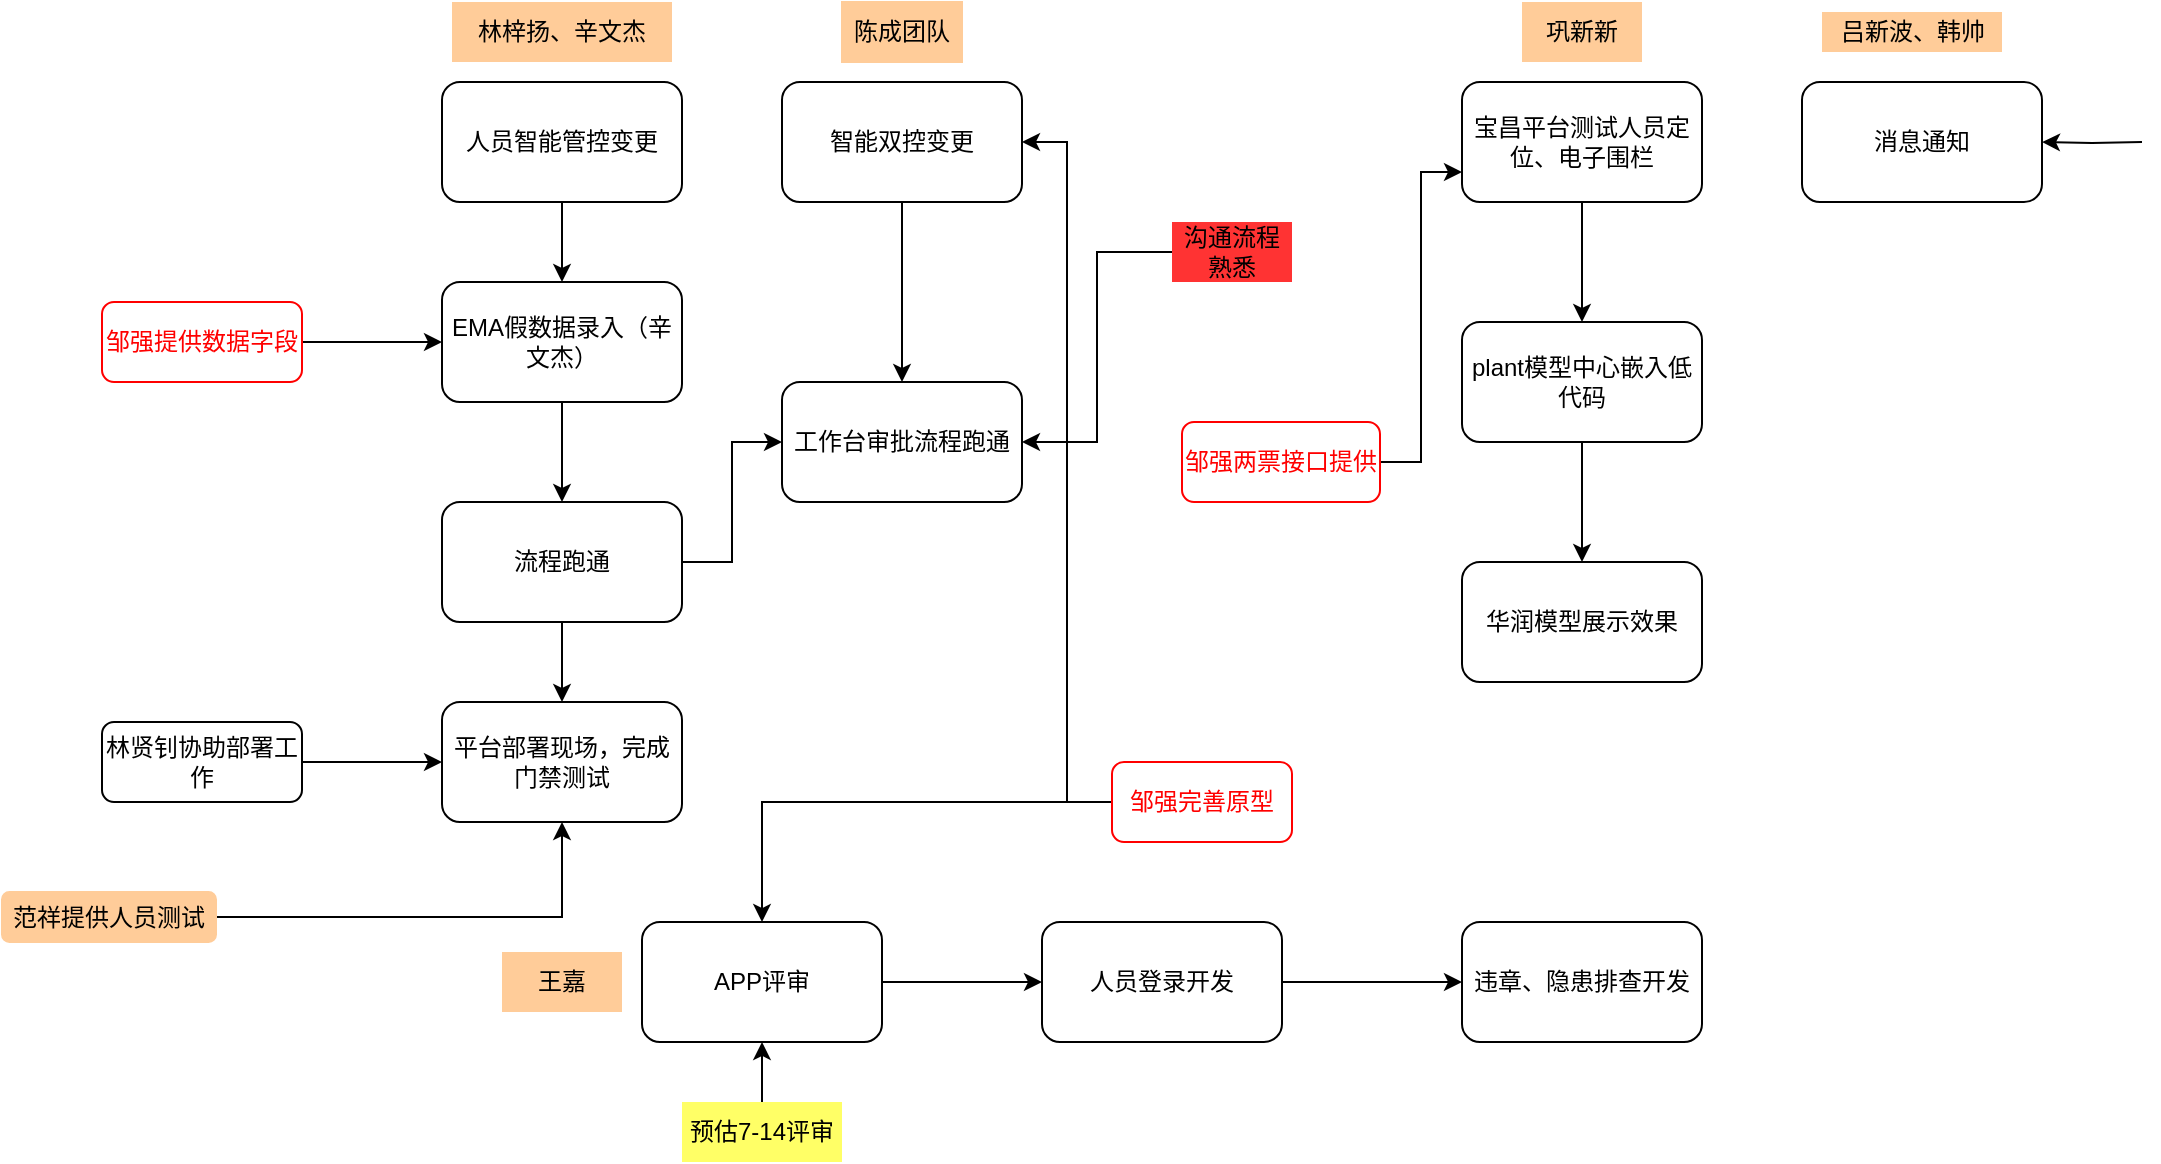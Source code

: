 <mxfile version="17.2.1" type="github">
  <diagram id="lrBe2s1Y0-TZEhEflH6y" name="第 1 页">
    <mxGraphModel dx="2489" dy="732" grid="1" gridSize="10" guides="1" tooltips="1" connect="1" arrows="1" fold="1" page="1" pageScale="1" pageWidth="827" pageHeight="1169" math="0" shadow="0">
      <root>
        <mxCell id="0" />
        <mxCell id="1" parent="0" />
        <mxCell id="8PWxZ2ZOjzzuAVCmJEXS-1" style="edgeStyle=orthogonalEdgeStyle;rounded=0;orthogonalLoop=1;jettySize=auto;html=1;entryX=0.5;entryY=0;entryDx=0;entryDy=0;" edge="1" parent="1" source="8PWxZ2ZOjzzuAVCmJEXS-2" target="8PWxZ2ZOjzzuAVCmJEXS-4">
          <mxGeometry relative="1" as="geometry" />
        </mxCell>
        <mxCell id="8PWxZ2ZOjzzuAVCmJEXS-2" value="人员智能管控变更" style="rounded=1;whiteSpace=wrap;html=1;" vertex="1" parent="1">
          <mxGeometry x="-180" y="110" width="120" height="60" as="geometry" />
        </mxCell>
        <mxCell id="8PWxZ2ZOjzzuAVCmJEXS-3" value="" style="edgeStyle=orthogonalEdgeStyle;rounded=0;orthogonalLoop=1;jettySize=auto;html=1;" edge="1" parent="1" source="8PWxZ2ZOjzzuAVCmJEXS-4" target="8PWxZ2ZOjzzuAVCmJEXS-10">
          <mxGeometry relative="1" as="geometry" />
        </mxCell>
        <mxCell id="8PWxZ2ZOjzzuAVCmJEXS-4" value="EMA假数据录入（辛文杰）" style="rounded=1;whiteSpace=wrap;html=1;" vertex="1" parent="1">
          <mxGeometry x="-180" y="210" width="120" height="60" as="geometry" />
        </mxCell>
        <mxCell id="8PWxZ2ZOjzzuAVCmJEXS-5" value="平台部署现场，完成门禁测试" style="rounded=1;whiteSpace=wrap;html=1;" vertex="1" parent="1">
          <mxGeometry x="-180" y="420" width="120" height="60" as="geometry" />
        </mxCell>
        <mxCell id="8PWxZ2ZOjzzuAVCmJEXS-6" style="edgeStyle=orthogonalEdgeStyle;rounded=0;orthogonalLoop=1;jettySize=auto;html=1;entryX=0.5;entryY=0;entryDx=0;entryDy=0;" edge="1" parent="1" source="8PWxZ2ZOjzzuAVCmJEXS-7" target="8PWxZ2ZOjzzuAVCmJEXS-12">
          <mxGeometry relative="1" as="geometry" />
        </mxCell>
        <mxCell id="8PWxZ2ZOjzzuAVCmJEXS-7" value="宝昌平台测试人员定位、电子围栏" style="rounded=1;whiteSpace=wrap;html=1;" vertex="1" parent="1">
          <mxGeometry x="330" y="110" width="120" height="60" as="geometry" />
        </mxCell>
        <mxCell id="8PWxZ2ZOjzzuAVCmJEXS-8" value="" style="edgeStyle=orthogonalEdgeStyle;rounded=0;orthogonalLoop=1;jettySize=auto;html=1;" edge="1" parent="1" source="8PWxZ2ZOjzzuAVCmJEXS-10" target="8PWxZ2ZOjzzuAVCmJEXS-5">
          <mxGeometry relative="1" as="geometry" />
        </mxCell>
        <mxCell id="8PWxZ2ZOjzzuAVCmJEXS-9" style="edgeStyle=orthogonalEdgeStyle;rounded=0;orthogonalLoop=1;jettySize=auto;html=1;entryX=0;entryY=0.5;entryDx=0;entryDy=0;" edge="1" parent="1" source="8PWxZ2ZOjzzuAVCmJEXS-10" target="8PWxZ2ZOjzzuAVCmJEXS-16">
          <mxGeometry relative="1" as="geometry" />
        </mxCell>
        <mxCell id="8PWxZ2ZOjzzuAVCmJEXS-10" value="流程跑通" style="rounded=1;whiteSpace=wrap;html=1;" vertex="1" parent="1">
          <mxGeometry x="-180" y="320" width="120" height="60" as="geometry" />
        </mxCell>
        <mxCell id="8PWxZ2ZOjzzuAVCmJEXS-11" style="edgeStyle=orthogonalEdgeStyle;rounded=0;orthogonalLoop=1;jettySize=auto;html=1;entryX=0.5;entryY=0;entryDx=0;entryDy=0;" edge="1" parent="1" source="8PWxZ2ZOjzzuAVCmJEXS-12" target="8PWxZ2ZOjzzuAVCmJEXS-13">
          <mxGeometry relative="1" as="geometry" />
        </mxCell>
        <mxCell id="8PWxZ2ZOjzzuAVCmJEXS-12" value="plant模型中心嵌入低代码" style="rounded=1;whiteSpace=wrap;html=1;" vertex="1" parent="1">
          <mxGeometry x="330" y="230" width="120" height="60" as="geometry" />
        </mxCell>
        <mxCell id="8PWxZ2ZOjzzuAVCmJEXS-13" value="华润模型展示效果" style="rounded=1;whiteSpace=wrap;html=1;" vertex="1" parent="1">
          <mxGeometry x="330" y="350" width="120" height="60" as="geometry" />
        </mxCell>
        <mxCell id="8PWxZ2ZOjzzuAVCmJEXS-14" value="" style="edgeStyle=orthogonalEdgeStyle;rounded=0;orthogonalLoop=1;jettySize=auto;html=1;entryX=0.5;entryY=0;entryDx=0;entryDy=0;" edge="1" parent="1" source="8PWxZ2ZOjzzuAVCmJEXS-15" target="8PWxZ2ZOjzzuAVCmJEXS-16">
          <mxGeometry relative="1" as="geometry">
            <mxPoint x="80" y="230" as="targetPoint" />
          </mxGeometry>
        </mxCell>
        <mxCell id="8PWxZ2ZOjzzuAVCmJEXS-15" value="智能双控变更" style="rounded=1;whiteSpace=wrap;html=1;" vertex="1" parent="1">
          <mxGeometry x="-10" y="110" width="120" height="60" as="geometry" />
        </mxCell>
        <mxCell id="8PWxZ2ZOjzzuAVCmJEXS-16" value="工作台审批流程跑通" style="whiteSpace=wrap;html=1;rounded=1;" vertex="1" parent="1">
          <mxGeometry x="-10" y="260" width="120" height="60" as="geometry" />
        </mxCell>
        <mxCell id="8PWxZ2ZOjzzuAVCmJEXS-17" value="巩新新" style="text;html=1;strokeColor=none;fillColor=#FFCC99;align=center;verticalAlign=middle;whiteSpace=wrap;rounded=0;" vertex="1" parent="1">
          <mxGeometry x="360" y="70" width="60" height="30" as="geometry" />
        </mxCell>
        <mxCell id="8PWxZ2ZOjzzuAVCmJEXS-18" value="林梓扬、辛文杰" style="text;html=1;strokeColor=none;fillColor=#FFCC99;align=center;verticalAlign=middle;whiteSpace=wrap;rounded=0;shadow=0;" vertex="1" parent="1">
          <mxGeometry x="-175" y="70" width="110" height="30" as="geometry" />
        </mxCell>
        <mxCell id="8PWxZ2ZOjzzuAVCmJEXS-19" value="陈成团队" style="text;html=1;strokeColor=#FFCC99;fillColor=#FFCC99;align=center;verticalAlign=middle;whiteSpace=wrap;rounded=0;" vertex="1" parent="1">
          <mxGeometry x="20" y="70" width="60" height="30" as="geometry" />
        </mxCell>
        <mxCell id="8PWxZ2ZOjzzuAVCmJEXS-20" value="消息通知" style="rounded=1;whiteSpace=wrap;html=1;" vertex="1" parent="1">
          <mxGeometry x="500" y="110" width="120" height="60" as="geometry" />
        </mxCell>
        <mxCell id="8PWxZ2ZOjzzuAVCmJEXS-21" value="吕新波、韩帅" style="text;html=1;align=center;verticalAlign=middle;resizable=0;points=[];autosize=1;strokeColor=none;fillColor=#FFCC99;" vertex="1" parent="1">
          <mxGeometry x="510" y="75" width="90" height="20" as="geometry" />
        </mxCell>
        <mxCell id="8PWxZ2ZOjzzuAVCmJEXS-22" value="" style="edgeStyle=orthogonalEdgeStyle;rounded=0;orthogonalLoop=1;jettySize=auto;html=1;" edge="1" parent="1" source="8PWxZ2ZOjzzuAVCmJEXS-23" target="8PWxZ2ZOjzzuAVCmJEXS-26">
          <mxGeometry relative="1" as="geometry" />
        </mxCell>
        <mxCell id="8PWxZ2ZOjzzuAVCmJEXS-23" value="APP评审" style="rounded=1;whiteSpace=wrap;html=1;" vertex="1" parent="1">
          <mxGeometry x="-80" y="530" width="120" height="60" as="geometry" />
        </mxCell>
        <mxCell id="8PWxZ2ZOjzzuAVCmJEXS-24" value="违章、隐患排查开发" style="whiteSpace=wrap;html=1;rounded=1;" vertex="1" parent="1">
          <mxGeometry x="330" y="530" width="120" height="60" as="geometry" />
        </mxCell>
        <mxCell id="8PWxZ2ZOjzzuAVCmJEXS-25" value="" style="edgeStyle=orthogonalEdgeStyle;rounded=0;orthogonalLoop=1;jettySize=auto;html=1;" edge="1" parent="1" source="8PWxZ2ZOjzzuAVCmJEXS-26" target="8PWxZ2ZOjzzuAVCmJEXS-24">
          <mxGeometry relative="1" as="geometry" />
        </mxCell>
        <mxCell id="8PWxZ2ZOjzzuAVCmJEXS-26" value="人员登录开发" style="rounded=1;whiteSpace=wrap;html=1;" vertex="1" parent="1">
          <mxGeometry x="120" y="530" width="120" height="60" as="geometry" />
        </mxCell>
        <mxCell id="8PWxZ2ZOjzzuAVCmJEXS-27" value="王嘉" style="text;html=1;strokeColor=none;fillColor=#FFCC99;align=center;verticalAlign=middle;whiteSpace=wrap;rounded=0;shadow=0;" vertex="1" parent="1">
          <mxGeometry x="-150" y="545" width="60" height="30" as="geometry" />
        </mxCell>
        <mxCell id="8PWxZ2ZOjzzuAVCmJEXS-28" style="edgeStyle=orthogonalEdgeStyle;rounded=0;orthogonalLoop=1;jettySize=auto;html=1;entryX=0;entryY=0.5;entryDx=0;entryDy=0;" edge="1" parent="1" source="8PWxZ2ZOjzzuAVCmJEXS-29" target="8PWxZ2ZOjzzuAVCmJEXS-4">
          <mxGeometry relative="1" as="geometry" />
        </mxCell>
        <mxCell id="8PWxZ2ZOjzzuAVCmJEXS-29" value="&lt;font color=&quot;#ff0000&quot;&gt;邹强提供数据字段&lt;/font&gt;" style="rounded=1;whiteSpace=wrap;html=1;strokeColor=#FF0000;" vertex="1" parent="1">
          <mxGeometry x="-350" y="220" width="100" height="40" as="geometry" />
        </mxCell>
        <mxCell id="8PWxZ2ZOjzzuAVCmJEXS-30" style="edgeStyle=orthogonalEdgeStyle;rounded=0;orthogonalLoop=1;jettySize=auto;html=1;entryX=0.5;entryY=0;entryDx=0;entryDy=0;" edge="1" parent="1" source="8PWxZ2ZOjzzuAVCmJEXS-32" target="8PWxZ2ZOjzzuAVCmJEXS-23">
          <mxGeometry relative="1" as="geometry" />
        </mxCell>
        <mxCell id="8PWxZ2ZOjzzuAVCmJEXS-31" style="edgeStyle=orthogonalEdgeStyle;rounded=0;orthogonalLoop=1;jettySize=auto;html=1;entryX=1;entryY=0.5;entryDx=0;entryDy=0;fontColor=#FF0000;" edge="1" parent="1" source="8PWxZ2ZOjzzuAVCmJEXS-32" target="8PWxZ2ZOjzzuAVCmJEXS-15">
          <mxGeometry relative="1" as="geometry" />
        </mxCell>
        <mxCell id="8PWxZ2ZOjzzuAVCmJEXS-32" value="&lt;font color=&quot;#ff0000&quot;&gt;邹强完善原型&lt;/font&gt;" style="rounded=1;whiteSpace=wrap;html=1;strokeColor=#FF0000;" vertex="1" parent="1">
          <mxGeometry x="155" y="450" width="90" height="40" as="geometry" />
        </mxCell>
        <mxCell id="8PWxZ2ZOjzzuAVCmJEXS-33" style="edgeStyle=orthogonalEdgeStyle;rounded=0;orthogonalLoop=1;jettySize=auto;html=1;entryX=0;entryY=0.75;entryDx=0;entryDy=0;fontColor=#FF0000;" edge="1" parent="1" source="8PWxZ2ZOjzzuAVCmJEXS-34" target="8PWxZ2ZOjzzuAVCmJEXS-7">
          <mxGeometry relative="1" as="geometry" />
        </mxCell>
        <mxCell id="8PWxZ2ZOjzzuAVCmJEXS-34" value="邹强两票接口提供" style="rounded=1;whiteSpace=wrap;html=1;fontColor=#FF0000;strokeColor=#FF0000;" vertex="1" parent="1">
          <mxGeometry x="190" y="280" width="99" height="40" as="geometry" />
        </mxCell>
        <mxCell id="8PWxZ2ZOjzzuAVCmJEXS-35" value="" style="edgeStyle=orthogonalEdgeStyle;rounded=0;orthogonalLoop=1;jettySize=auto;html=1;fontColor=#000000;" edge="1" parent="1" source="8PWxZ2ZOjzzuAVCmJEXS-36" target="8PWxZ2ZOjzzuAVCmJEXS-5">
          <mxGeometry relative="1" as="geometry" />
        </mxCell>
        <mxCell id="8PWxZ2ZOjzzuAVCmJEXS-36" value="&lt;font color=&quot;#000000&quot;&gt;林贤钊协助部署工作&lt;/font&gt;" style="rounded=1;whiteSpace=wrap;html=1;fontColor=#FF0000;strokeColor=#000000;" vertex="1" parent="1">
          <mxGeometry x="-350" y="430" width="100" height="40" as="geometry" />
        </mxCell>
        <mxCell id="8PWxZ2ZOjzzuAVCmJEXS-37" style="edgeStyle=orthogonalEdgeStyle;rounded=0;orthogonalLoop=1;jettySize=auto;html=1;fontColor=#000000;" edge="1" parent="1" source="8PWxZ2ZOjzzuAVCmJEXS-38" target="8PWxZ2ZOjzzuAVCmJEXS-5">
          <mxGeometry relative="1" as="geometry" />
        </mxCell>
        <mxCell id="8PWxZ2ZOjzzuAVCmJEXS-38" value="范祥提供人员测试" style="rounded=1;whiteSpace=wrap;html=1;shadow=0;fontColor=#000000;strokeColor=#FFCC99;fillColor=#FFCC99;" vertex="1" parent="1">
          <mxGeometry x="-400" y="515" width="107" height="25" as="geometry" />
        </mxCell>
        <mxCell id="8PWxZ2ZOjzzuAVCmJEXS-39" style="edgeStyle=orthogonalEdgeStyle;rounded=0;orthogonalLoop=1;jettySize=auto;html=1;entryX=1;entryY=0.5;entryDx=0;entryDy=0;fontColor=#000000;" edge="1" parent="1" source="8PWxZ2ZOjzzuAVCmJEXS-40" target="8PWxZ2ZOjzzuAVCmJEXS-16">
          <mxGeometry relative="1" as="geometry" />
        </mxCell>
        <mxCell id="8PWxZ2ZOjzzuAVCmJEXS-40" value="沟通流程熟悉" style="text;html=1;strokeColor=none;fillColor=#FF3333;align=center;verticalAlign=middle;whiteSpace=wrap;rounded=0;shadow=0;fontColor=#000000;" vertex="1" parent="1">
          <mxGeometry x="185" y="180" width="60" height="30" as="geometry" />
        </mxCell>
        <mxCell id="8PWxZ2ZOjzzuAVCmJEXS-41" value="" style="edgeStyle=orthogonalEdgeStyle;rounded=0;orthogonalLoop=1;jettySize=auto;html=1;fontColor=#000000;" edge="1" parent="1" target="8PWxZ2ZOjzzuAVCmJEXS-20">
          <mxGeometry relative="1" as="geometry">
            <mxPoint x="670" y="140" as="sourcePoint" />
          </mxGeometry>
        </mxCell>
        <mxCell id="8PWxZ2ZOjzzuAVCmJEXS-42" value="" style="edgeStyle=orthogonalEdgeStyle;rounded=0;orthogonalLoop=1;jettySize=auto;html=1;fontColor=#000000;" edge="1" parent="1" source="8PWxZ2ZOjzzuAVCmJEXS-43" target="8PWxZ2ZOjzzuAVCmJEXS-23">
          <mxGeometry relative="1" as="geometry" />
        </mxCell>
        <mxCell id="8PWxZ2ZOjzzuAVCmJEXS-43" value="预估7-14评审" style="text;html=1;strokeColor=none;fillColor=#FFFF66;align=center;verticalAlign=middle;whiteSpace=wrap;rounded=0;shadow=0;fontColor=#000000;" vertex="1" parent="1">
          <mxGeometry x="-60" y="620" width="80" height="30" as="geometry" />
        </mxCell>
      </root>
    </mxGraphModel>
  </diagram>
</mxfile>
